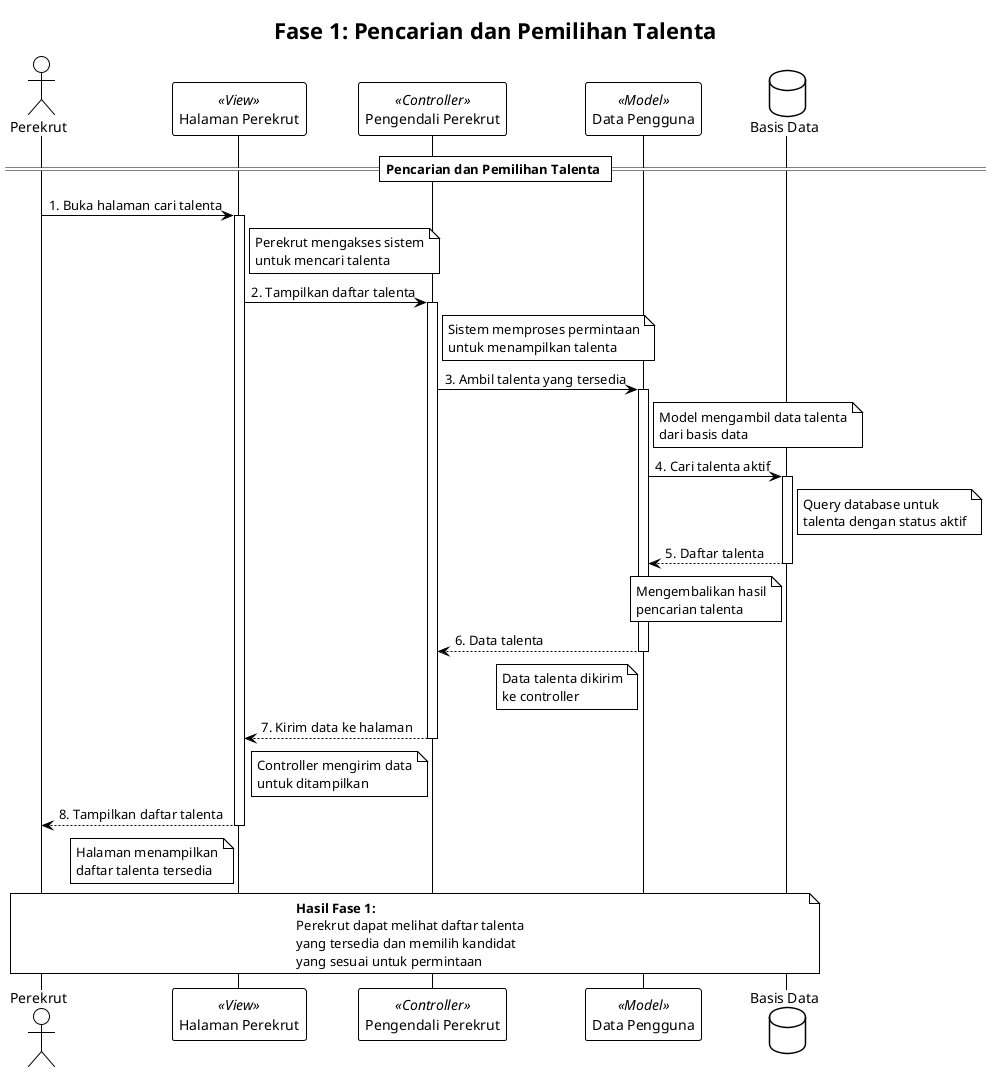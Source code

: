 @startuml Talent_Request_Phase1_Search
!theme plain
skinparam monochrome true
skinparam shadowing false

title Fase 1: Pencarian dan Pemilihan Talenta

actor "Perekrut" as Recruiter

participant "Halaman Perekrut" as RecruiterView << View >>
participant "Pengendali Perekrut" as RecruiterController << Controller >>
participant "Data Pengguna" as UserModel << Model >>

database "Basis Data" as Database

== Pencarian dan Pemilihan Talenta ==
Recruiter -> RecruiterView: 1. Buka halaman cari talenta
activate RecruiterView
note right of RecruiterView
  Perekrut mengakses sistem
  untuk mencari talenta
end note

RecruiterView -> RecruiterController: 2. Tampilkan daftar talenta
activate RecruiterController
note right of RecruiterController
  Sistem memproses permintaan
  untuk menampilkan talenta
end note

RecruiterController -> UserModel: 3. Ambil talenta yang tersedia
activate UserModel
note right of UserModel
  Model mengambil data talenta
  dari basis data
end note

UserModel -> Database: 4. Cari talenta aktif
activate Database
note right of Database
  Query database untuk
  talenta dengan status aktif
end note

Database --> UserModel: 5. Daftar talenta
deactivate Database
note left of Database
  Mengembalikan hasil
  pencarian talenta
end note

UserModel --> RecruiterController: 6. Data talenta
deactivate UserModel
note left of UserModel
  Data talenta dikirim
  ke controller
end note

RecruiterController --> RecruiterView: 7. Kirim data ke halaman
deactivate RecruiterController
note left of RecruiterController
  Controller mengirim data
  untuk ditampilkan
end note

RecruiterView --> Recruiter: 8. Tampilkan daftar talenta
deactivate RecruiterView
note left of RecruiterView
  Halaman menampilkan
  daftar talenta tersedia
end note

note over Recruiter, Database
  **Hasil Fase 1:**
  Perekrut dapat melihat daftar talenta
  yang tersedia dan memilih kandidat
  yang sesuai untuk permintaan
end note

@enduml